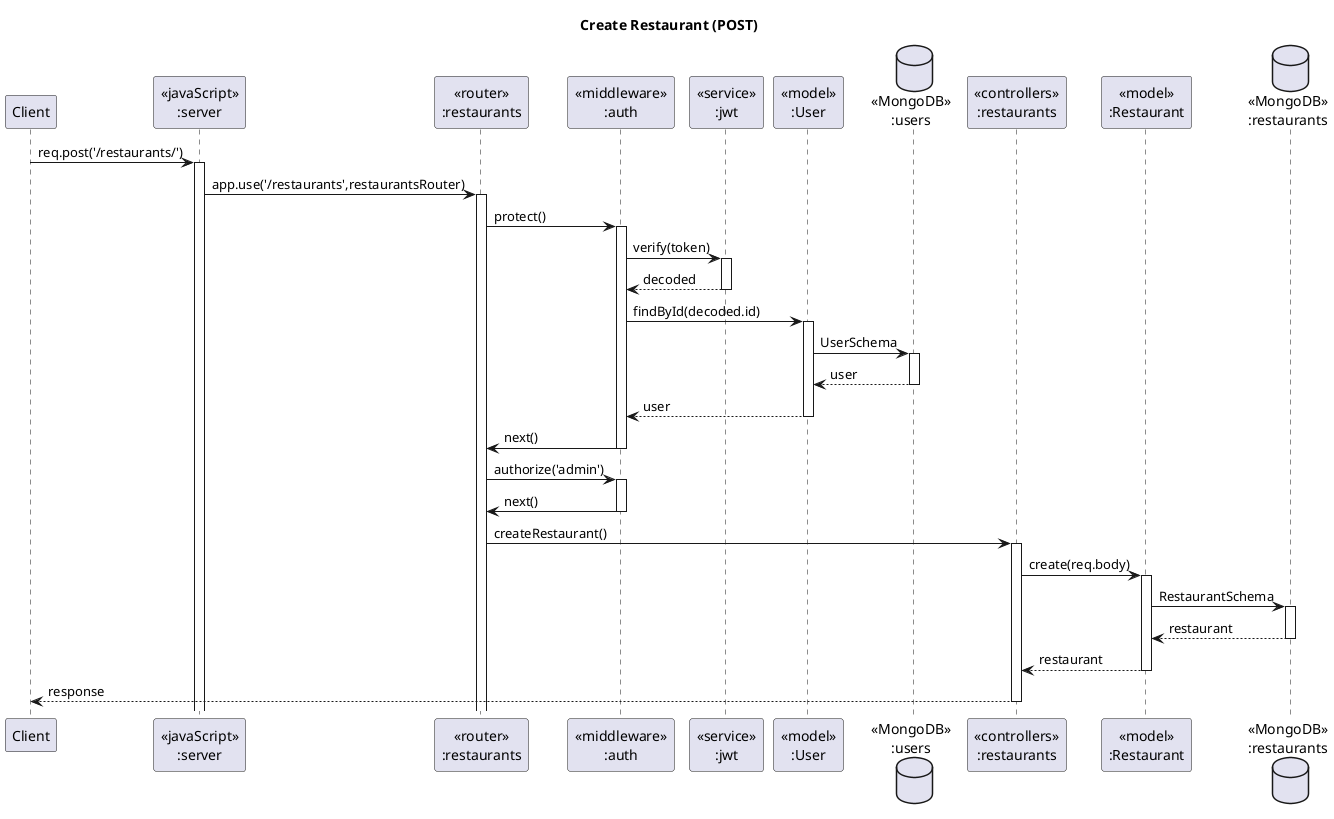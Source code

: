 @startuml Create Restaurant (POST)

' header Sameple VacQ Sequence Diagram
' footer Page %page% of %lastpage%
title "Create Restaurant (POST)"

participant "Client" as client
participant "<<javaScript>>\n:server" as server
participant "<<router>>\n:restaurants" as restaurantsRouter
participant "<<middleware>>\n:auth" as authMiddleware
participant "<<service>>\n:jwt" as jwtService
participant "<<model>>\n:User" as userModel
database "<<MongoDB>>\n:users" as users
participant "<<controllers>>\n:restaurants" as restaurantsController
participant "<<model>>\n:Restaurant" as restaurantModel
database "<<MongoDB>>\n:restaurants" as RestaurantsDatabase

client->server ++:req.post('/restaurants/')
server->restaurantsRouter ++:app.use('/restaurants',restaurantsRouter)

restaurantsRouter -> authMiddleware ++:protect()
authMiddleware -> jwtService ++:verify(token)
jwtService --> authMiddleware --:decoded
authMiddleware -> userModel ++:findById(decoded.id)
userModel -> users ++:UserSchema
users --> userModel --:user
userModel --> authMiddleware --:user
authMiddleware -> restaurantsRouter --:next()

restaurantsRouter -> authMiddleware ++:authorize('admin')
authMiddleware -> restaurantsRouter --:next()

restaurantsRouter -> restaurantsController ++:createRestaurant()
restaurantsController->restaurantModel ++:create(req.body)
restaurantModel ->RestaurantsDatabase ++: RestaurantSchema
RestaurantsDatabase --> restaurantModel --: restaurant
restaurantsController <-- restaurantModel --:restaurant
restaurantsController-->client --:response

@enduml
